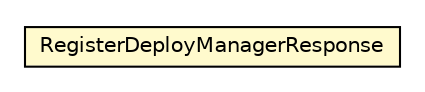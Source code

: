#!/usr/local/bin/dot
#
# Class diagram 
# Generated by UMLGraph version R5_6-24-gf6e263 (http://www.umlgraph.org/)
#

digraph G {
	edge [fontname="Helvetica",fontsize=10,labelfontname="Helvetica",labelfontsize=10];
	node [fontname="Helvetica",fontsize=10,shape=plaintext];
	nodesep=0.25;
	ranksep=0.5;
	// org.universAAL.commerce.ustore.tools.RegisterDeployManagerResponse
	c6862041 [label=<<table title="org.universAAL.commerce.ustore.tools.RegisterDeployManagerResponse" border="0" cellborder="1" cellspacing="0" cellpadding="2" port="p" bgcolor="lemonChiffon" href="./RegisterDeployManagerResponse.html">
		<tr><td><table border="0" cellspacing="0" cellpadding="1">
<tr><td align="center" balign="center"> RegisterDeployManagerResponse </td></tr>
		</table></td></tr>
		</table>>, URL="./RegisterDeployManagerResponse.html", fontname="Helvetica", fontcolor="black", fontsize=10.0];
}

